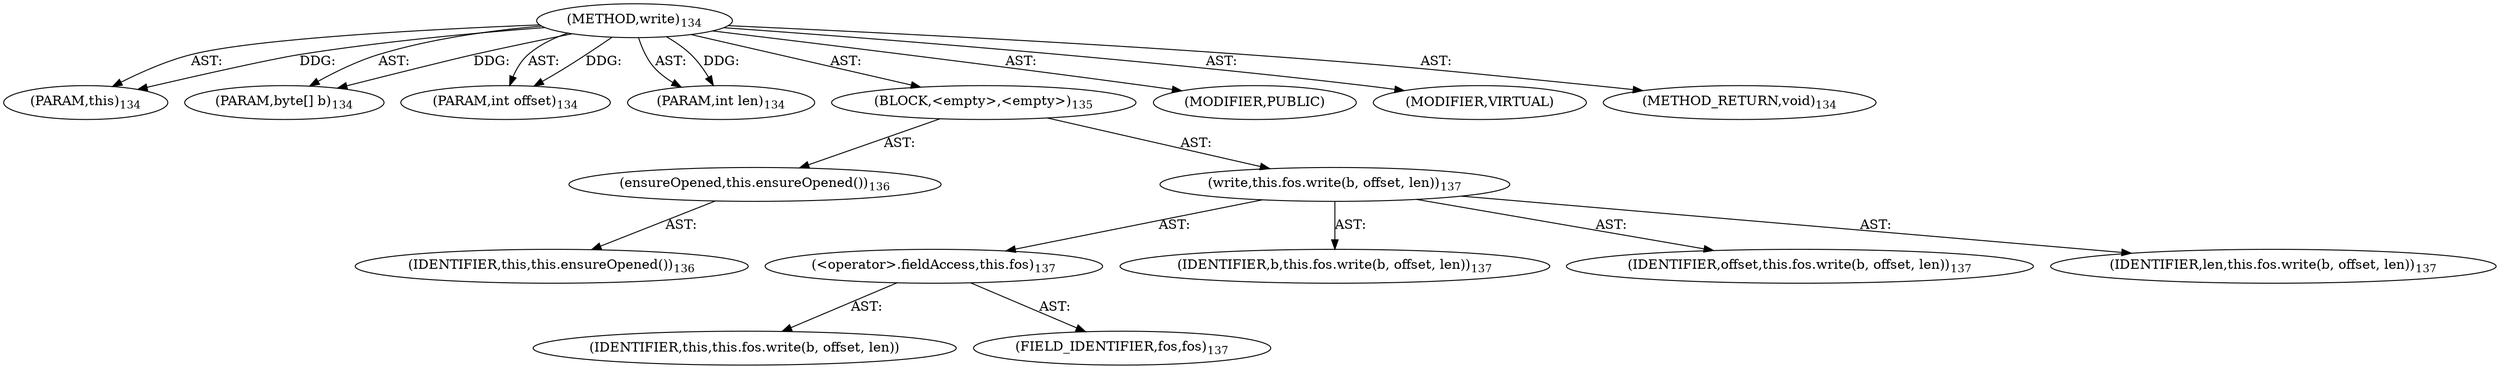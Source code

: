 digraph "write" {  
"111669149703" [label = <(METHOD,write)<SUB>134</SUB>> ]
"115964116994" [label = <(PARAM,this)<SUB>134</SUB>> ]
"115964117008" [label = <(PARAM,byte[] b)<SUB>134</SUB>> ]
"115964117009" [label = <(PARAM,int offset)<SUB>134</SUB>> ]
"115964117010" [label = <(PARAM,int len)<SUB>134</SUB>> ]
"25769803785" [label = <(BLOCK,&lt;empty&gt;,&lt;empty&gt;)<SUB>135</SUB>> ]
"30064771094" [label = <(ensureOpened,this.ensureOpened())<SUB>136</SUB>> ]
"68719476738" [label = <(IDENTIFIER,this,this.ensureOpened())<SUB>136</SUB>> ]
"30064771095" [label = <(write,this.fos.write(b, offset, len))<SUB>137</SUB>> ]
"30064771096" [label = <(&lt;operator&gt;.fieldAccess,this.fos)<SUB>137</SUB>> ]
"68719476761" [label = <(IDENTIFIER,this,this.fos.write(b, offset, len))> ]
"55834574856" [label = <(FIELD_IDENTIFIER,fos,fos)<SUB>137</SUB>> ]
"68719476762" [label = <(IDENTIFIER,b,this.fos.write(b, offset, len))<SUB>137</SUB>> ]
"68719476763" [label = <(IDENTIFIER,offset,this.fos.write(b, offset, len))<SUB>137</SUB>> ]
"68719476764" [label = <(IDENTIFIER,len,this.fos.write(b, offset, len))<SUB>137</SUB>> ]
"133143986195" [label = <(MODIFIER,PUBLIC)> ]
"133143986196" [label = <(MODIFIER,VIRTUAL)> ]
"128849018887" [label = <(METHOD_RETURN,void)<SUB>134</SUB>> ]
  "111669149703" -> "115964116994"  [ label = "AST: "] 
  "111669149703" -> "115964117008"  [ label = "AST: "] 
  "111669149703" -> "115964117009"  [ label = "AST: "] 
  "111669149703" -> "115964117010"  [ label = "AST: "] 
  "111669149703" -> "25769803785"  [ label = "AST: "] 
  "111669149703" -> "133143986195"  [ label = "AST: "] 
  "111669149703" -> "133143986196"  [ label = "AST: "] 
  "111669149703" -> "128849018887"  [ label = "AST: "] 
  "25769803785" -> "30064771094"  [ label = "AST: "] 
  "25769803785" -> "30064771095"  [ label = "AST: "] 
  "30064771094" -> "68719476738"  [ label = "AST: "] 
  "30064771095" -> "30064771096"  [ label = "AST: "] 
  "30064771095" -> "68719476762"  [ label = "AST: "] 
  "30064771095" -> "68719476763"  [ label = "AST: "] 
  "30064771095" -> "68719476764"  [ label = "AST: "] 
  "30064771096" -> "68719476761"  [ label = "AST: "] 
  "30064771096" -> "55834574856"  [ label = "AST: "] 
  "111669149703" -> "115964116994"  [ label = "DDG: "] 
  "111669149703" -> "115964117008"  [ label = "DDG: "] 
  "111669149703" -> "115964117009"  [ label = "DDG: "] 
  "111669149703" -> "115964117010"  [ label = "DDG: "] 
}
